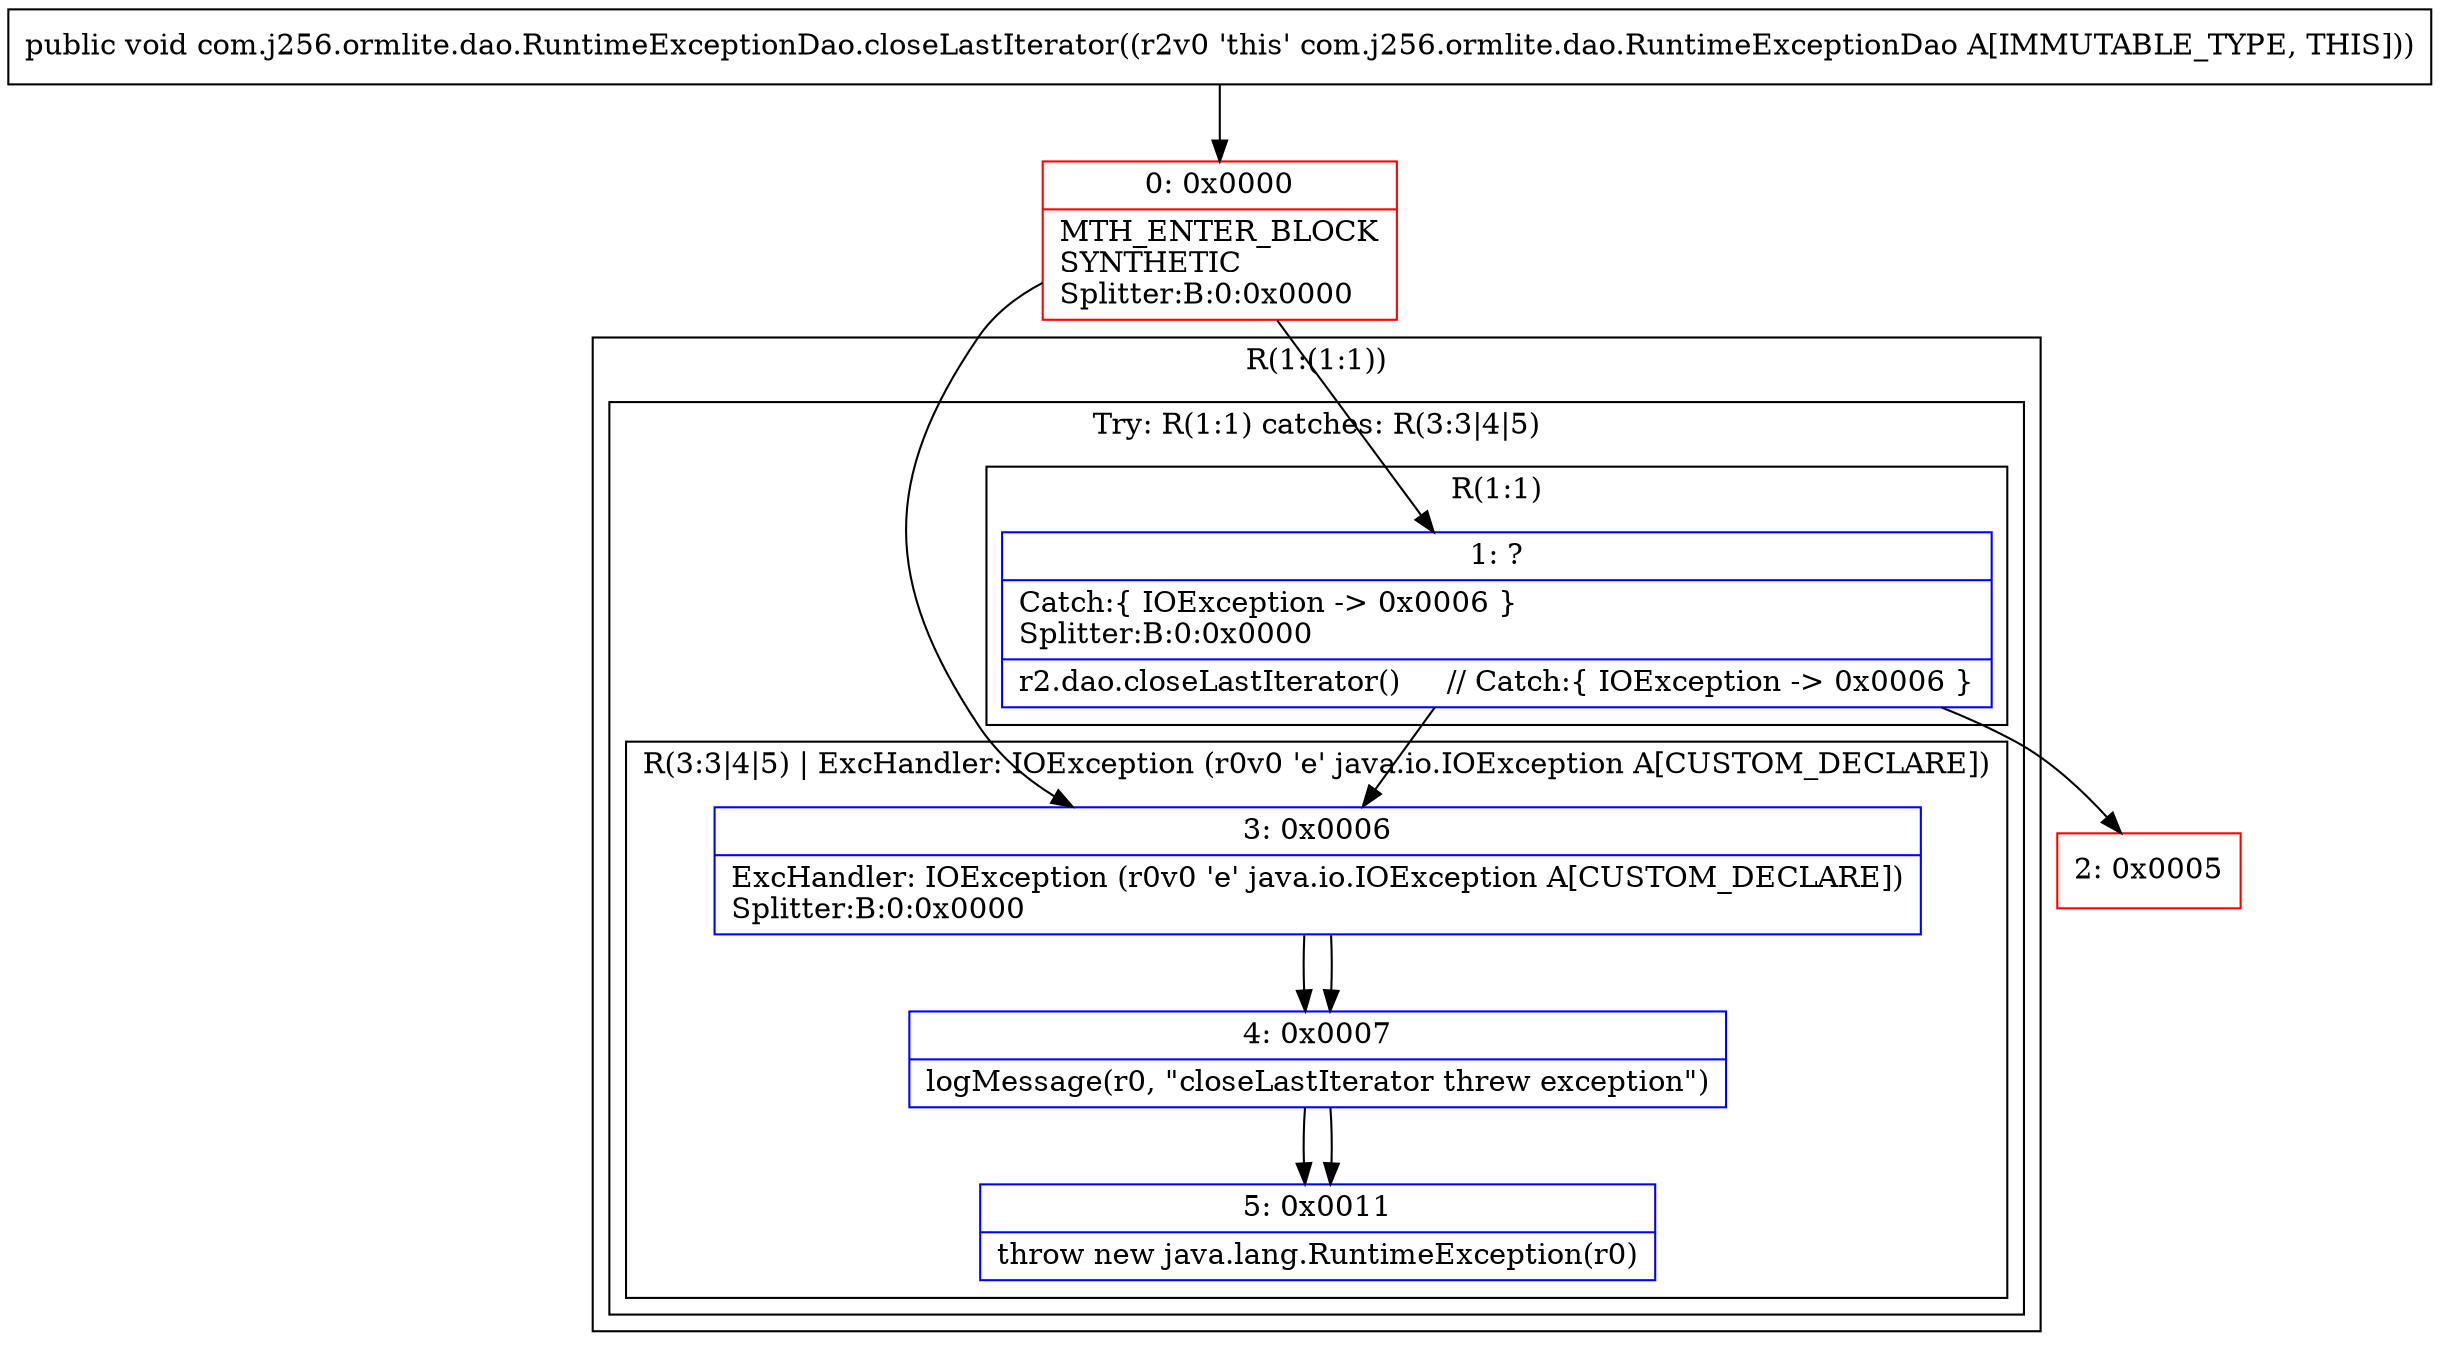 digraph "CFG forcom.j256.ormlite.dao.RuntimeExceptionDao.closeLastIterator()V" {
subgraph cluster_Region_529355269 {
label = "R(1:(1:1))";
node [shape=record,color=blue];
subgraph cluster_TryCatchRegion_46011307 {
label = "Try: R(1:1) catches: R(3:3|4|5)";
node [shape=record,color=blue];
subgraph cluster_Region_504961202 {
label = "R(1:1)";
node [shape=record,color=blue];
Node_1 [shape=record,label="{1\:\ ?|Catch:\{ IOException \-\> 0x0006 \}\lSplitter:B:0:0x0000\l|r2.dao.closeLastIterator()     \/\/ Catch:\{ IOException \-\> 0x0006 \}\l}"];
}
subgraph cluster_Region_279805750 {
label = "R(3:3|4|5) | ExcHandler: IOException (r0v0 'e' java.io.IOException A[CUSTOM_DECLARE])\l";
node [shape=record,color=blue];
Node_3 [shape=record,label="{3\:\ 0x0006|ExcHandler: IOException (r0v0 'e' java.io.IOException A[CUSTOM_DECLARE])\lSplitter:B:0:0x0000\l}"];
Node_4 [shape=record,label="{4\:\ 0x0007|logMessage(r0, \"closeLastIterator threw exception\")\l}"];
Node_5 [shape=record,label="{5\:\ 0x0011|throw new java.lang.RuntimeException(r0)\l}"];
}
}
}
subgraph cluster_Region_279805750 {
label = "R(3:3|4|5) | ExcHandler: IOException (r0v0 'e' java.io.IOException A[CUSTOM_DECLARE])\l";
node [shape=record,color=blue];
Node_3 [shape=record,label="{3\:\ 0x0006|ExcHandler: IOException (r0v0 'e' java.io.IOException A[CUSTOM_DECLARE])\lSplitter:B:0:0x0000\l}"];
Node_4 [shape=record,label="{4\:\ 0x0007|logMessage(r0, \"closeLastIterator threw exception\")\l}"];
Node_5 [shape=record,label="{5\:\ 0x0011|throw new java.lang.RuntimeException(r0)\l}"];
}
Node_0 [shape=record,color=red,label="{0\:\ 0x0000|MTH_ENTER_BLOCK\lSYNTHETIC\lSplitter:B:0:0x0000\l}"];
Node_2 [shape=record,color=red,label="{2\:\ 0x0005}"];
MethodNode[shape=record,label="{public void com.j256.ormlite.dao.RuntimeExceptionDao.closeLastIterator((r2v0 'this' com.j256.ormlite.dao.RuntimeExceptionDao A[IMMUTABLE_TYPE, THIS])) }"];
MethodNode -> Node_0;
Node_1 -> Node_2;
Node_1 -> Node_3;
Node_3 -> Node_4;
Node_4 -> Node_5;
Node_3 -> Node_4;
Node_4 -> Node_5;
Node_0 -> Node_1;
Node_0 -> Node_3;
}

